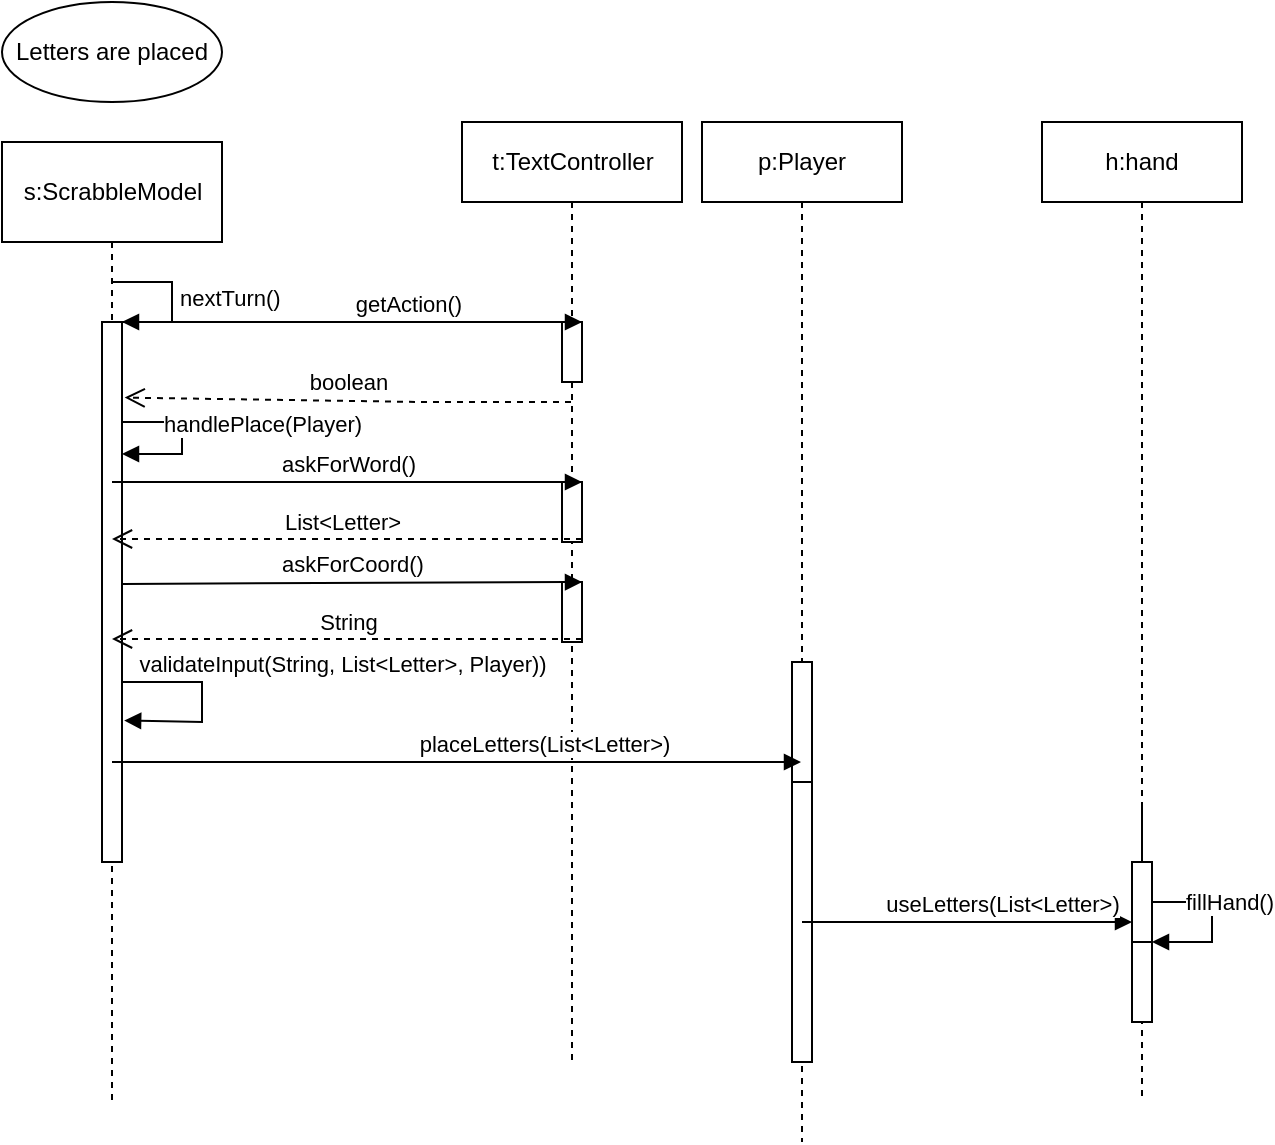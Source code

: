 <mxfile version="15.5.4" type="embed"><diagram id="23iRSUPoRavnBvh4doch" name="Page-1"><mxGraphModel dx="1220" dy="374" grid="1" gridSize="10" guides="1" tooltips="1" connect="1" arrows="1" fold="1" page="1" pageScale="1" pageWidth="827" pageHeight="1169" math="0" shadow="0"><root><mxCell id="0"/><mxCell id="1" parent="0"/><mxCell id="2" value="s:ScrabbleModel" style="html=1;" parent="1" vertex="1"><mxGeometry y="70" width="110" height="50" as="geometry"/></mxCell><mxCell id="4" value="Letters are placed" style="ellipse;whiteSpace=wrap;html=1;" parent="1" vertex="1"><mxGeometry width="110" height="50" as="geometry"/></mxCell><mxCell id="6" value="" style="shape=umlLifeline;participant=umlEntity;perimeter=lifelinePerimeter;whiteSpace=wrap;html=1;container=1;collapsible=0;recursiveResize=0;verticalAlign=top;spacingTop=36;outlineConnect=0;size=0;" parent="1" vertex="1"><mxGeometry x="35" y="120" width="40" height="430" as="geometry"/></mxCell><mxCell id="16" value="" style="html=1;points=[];perimeter=orthogonalPerimeter;" parent="6" vertex="1"><mxGeometry x="15" y="40" width="10" height="270" as="geometry"/></mxCell><mxCell id="17" value="nextTurn()" style="edgeStyle=orthogonalEdgeStyle;html=1;align=left;spacingLeft=2;endArrow=block;rounded=0;entryX=1;entryY=0;" parent="6" target="16" edge="1"><mxGeometry relative="1" as="geometry"><mxPoint x="20" y="20" as="sourcePoint"/><Array as="points"><mxPoint x="50" y="20"/></Array></mxGeometry></mxCell><mxCell id="19" value="handlePlace(Player)" style="html=1;verticalAlign=bottom;endArrow=block;rounded=0;" parent="6" source="16" edge="1"><mxGeometry x="0.053" y="40" relative="1" as="geometry"><mxPoint x="55" y="50" as="sourcePoint"/><mxPoint x="25" y="106" as="targetPoint"/><Array as="points"><mxPoint x="55" y="90"/><mxPoint x="55" y="106"/></Array><mxPoint as="offset"/></mxGeometry></mxCell><mxCell id="11" value="p:Player" style="shape=umlLifeline;perimeter=lifelinePerimeter;whiteSpace=wrap;html=1;container=1;collapsible=0;recursiveResize=0;outlineConnect=0;" parent="1" vertex="1"><mxGeometry x="350" y="60" width="100" height="510" as="geometry"/></mxCell><mxCell id="18" value="" style="html=1;points=[];perimeter=orthogonalPerimeter;" parent="11" vertex="1"><mxGeometry x="45" y="270" width="10" height="60" as="geometry"/></mxCell><mxCell id="39" value="" style="html=1;points=[];perimeter=orthogonalPerimeter;" parent="11" vertex="1"><mxGeometry x="45" y="330" width="10" height="140" as="geometry"/></mxCell><mxCell id="41" value="h:hand" style="shape=umlLifeline;perimeter=lifelinePerimeter;whiteSpace=wrap;html=1;container=1;collapsible=0;recursiveResize=0;outlineConnect=0;" parent="1" vertex="1"><mxGeometry x="520" y="60" width="100" height="490" as="geometry"/></mxCell><mxCell id="45" value="" style="html=1;points=[];perimeter=orthogonalPerimeter;" parent="41" vertex="1"><mxGeometry x="45" y="410" width="10" height="40" as="geometry"/></mxCell><mxCell id="46" value="fillHand()" style="edgeStyle=orthogonalEdgeStyle;html=1;align=left;spacingLeft=2;endArrow=block;rounded=0;entryX=1;entryY=0;" parent="41" target="45" edge="1"><mxGeometry relative="1" as="geometry"><mxPoint x="50" y="340" as="sourcePoint"/><Array as="points"><mxPoint x="50" y="390"/><mxPoint x="85" y="390"/><mxPoint x="85" y="410"/></Array></mxGeometry></mxCell><mxCell id="48" value="" style="html=1;points=[];perimeter=orthogonalPerimeter;" parent="41" vertex="1"><mxGeometry x="45" y="370" width="10" height="40" as="geometry"/></mxCell><mxCell id="50" value="useLetters(List&amp;lt;Letter&amp;gt;)" style="html=1;verticalAlign=bottom;endArrow=block;rounded=0;" parent="1" source="11" target="48" edge="1"><mxGeometry x="0.209" width="80" relative="1" as="geometry"><mxPoint x="240" y="370" as="sourcePoint"/><mxPoint x="320" y="370" as="targetPoint"/><mxPoint as="offset"/><Array as="points"><mxPoint x="460" y="460"/></Array></mxGeometry></mxCell><mxCell id="57" value="t:TextController" style="html=1;" parent="1" vertex="1"><mxGeometry x="230" y="60" width="110" height="40" as="geometry"/></mxCell><mxCell id="58" value="" style="shape=umlLifeline;participant=umlEntity;perimeter=lifelinePerimeter;whiteSpace=wrap;html=1;container=1;collapsible=0;recursiveResize=0;verticalAlign=top;spacingTop=36;outlineConnect=0;size=0;" parent="1" vertex="1"><mxGeometry x="265" y="100" width="40" height="430" as="geometry"/></mxCell><mxCell id="60" value="" style="html=1;points=[];perimeter=orthogonalPerimeter;" parent="58" vertex="1"><mxGeometry x="15" y="60" width="10" height="30" as="geometry"/></mxCell><mxCell id="63" value="" style="html=1;points=[];perimeter=orthogonalPerimeter;" parent="58" vertex="1"><mxGeometry x="15" y="140" width="10" height="30" as="geometry"/></mxCell><mxCell id="66" value="" style="html=1;points=[];perimeter=orthogonalPerimeter;" parent="58" vertex="1"><mxGeometry x="15" y="190" width="10" height="30" as="geometry"/></mxCell><mxCell id="61" value="getAction()" style="html=1;verticalAlign=bottom;endArrow=block;entryX=1;entryY=0;rounded=0;" parent="1" source="6" target="60" edge="1"><mxGeometry x="0.257" relative="1" as="geometry"><mxPoint x="330" y="170" as="sourcePoint"/><mxPoint as="offset"/></mxGeometry></mxCell><mxCell id="62" value="boolean" style="html=1;verticalAlign=bottom;endArrow=open;dashed=1;endSize=8;rounded=0;entryX=1.133;entryY=0.14;entryDx=0;entryDy=0;entryPerimeter=0;" parent="1" source="58" target="16" edge="1"><mxGeometry relative="1" as="geometry"><mxPoint x="330" y="227" as="targetPoint"/><Array as="points"><mxPoint x="210" y="200"/></Array></mxGeometry></mxCell><mxCell id="65" value="List&amp;lt;Letter&amp;gt;" style="html=1;verticalAlign=bottom;endArrow=open;dashed=1;endSize=8;exitX=1;exitY=0.95;rounded=0;" parent="1" source="63" target="6" edge="1"><mxGeometry x="0.022" relative="1" as="geometry"><mxPoint x="330" y="297" as="targetPoint"/><mxPoint as="offset"/></mxGeometry></mxCell><mxCell id="64" value="askForWord()" style="html=1;verticalAlign=bottom;endArrow=block;entryX=1;entryY=0;rounded=0;" parent="1" source="6" target="63" edge="1"><mxGeometry relative="1" as="geometry"><mxPoint x="330" y="240" as="sourcePoint"/></mxGeometry></mxCell><mxCell id="68" value="String" style="html=1;verticalAlign=bottom;endArrow=open;dashed=1;endSize=8;exitX=1;exitY=0.95;rounded=0;" parent="1" source="66" target="6" edge="1"><mxGeometry relative="1" as="geometry"><mxPoint x="330" y="347" as="targetPoint"/></mxGeometry></mxCell><mxCell id="67" value="askForCoord()" style="html=1;verticalAlign=bottom;endArrow=block;entryX=1;entryY=0;rounded=0;exitX=1.038;exitY=0.485;exitDx=0;exitDy=0;exitPerimeter=0;" parent="1" source="16" target="66" edge="1"><mxGeometry relative="1" as="geometry"><mxPoint x="330" y="290" as="sourcePoint"/></mxGeometry></mxCell><mxCell id="74" value="validateInput(String, List&amp;lt;Letter&amp;gt;, Player))" style="html=1;verticalAlign=bottom;endArrow=block;rounded=0;entryX=1.107;entryY=0.738;entryDx=0;entryDy=0;entryPerimeter=0;" parent="1" target="16" edge="1"><mxGeometry x="-0.191" y="70" width="80" relative="1" as="geometry"><mxPoint x="60" y="340" as="sourcePoint"/><mxPoint x="70" y="360" as="targetPoint"/><Array as="points"><mxPoint x="100" y="340"/><mxPoint x="100" y="360"/></Array><mxPoint as="offset"/></mxGeometry></mxCell><mxCell id="75" value="placeLetters(List&amp;lt;Letter&amp;gt;)" style="html=1;verticalAlign=bottom;endArrow=block;rounded=0;" parent="1" edge="1" target="11" source="6"><mxGeometry x="0.25" width="80" relative="1" as="geometry"><mxPoint x="390" y="400" as="sourcePoint"/><mxPoint x="170" y="400" as="targetPoint"/><Array as="points"><mxPoint x="360" y="380"/></Array><mxPoint as="offset"/></mxGeometry></mxCell></root></mxGraphModel></diagram></mxfile>